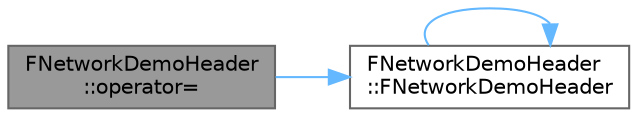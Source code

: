 digraph "FNetworkDemoHeader::operator="
{
 // INTERACTIVE_SVG=YES
 // LATEX_PDF_SIZE
  bgcolor="transparent";
  edge [fontname=Helvetica,fontsize=10,labelfontname=Helvetica,labelfontsize=10];
  node [fontname=Helvetica,fontsize=10,shape=box,height=0.2,width=0.4];
  rankdir="LR";
  Node1 [id="Node000001",label="FNetworkDemoHeader\l::operator=",height=0.2,width=0.4,color="gray40", fillcolor="grey60", style="filled", fontcolor="black",tooltip=" "];
  Node1 -> Node2 [id="edge1_Node000001_Node000002",color="steelblue1",style="solid",tooltip=" "];
  Node2 [id="Node000002",label="FNetworkDemoHeader\l::FNetworkDemoHeader",height=0.2,width=0.4,color="grey40", fillcolor="white", style="filled",URL="$d7/dd4/structFNetworkDemoHeader.html#a83bbb12dc19feb17485e71340e174bd9",tooltip=" "];
  Node2 -> Node2 [id="edge2_Node000002_Node000002",color="steelblue1",style="solid",tooltip=" "];
}
